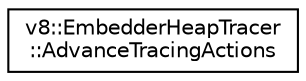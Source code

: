 digraph "Graphical Class Hierarchy"
{
  edge [fontname="Helvetica",fontsize="10",labelfontname="Helvetica",labelfontsize="10"];
  node [fontname="Helvetica",fontsize="10",shape=record];
  rankdir="LR";
  Node1 [label="v8::EmbedderHeapTracer\l::AdvanceTracingActions",height=0.2,width=0.4,color="black", fillcolor="white", style="filled",URL="$structv8_1_1EmbedderHeapTracer_1_1AdvanceTracingActions.html"];
}
